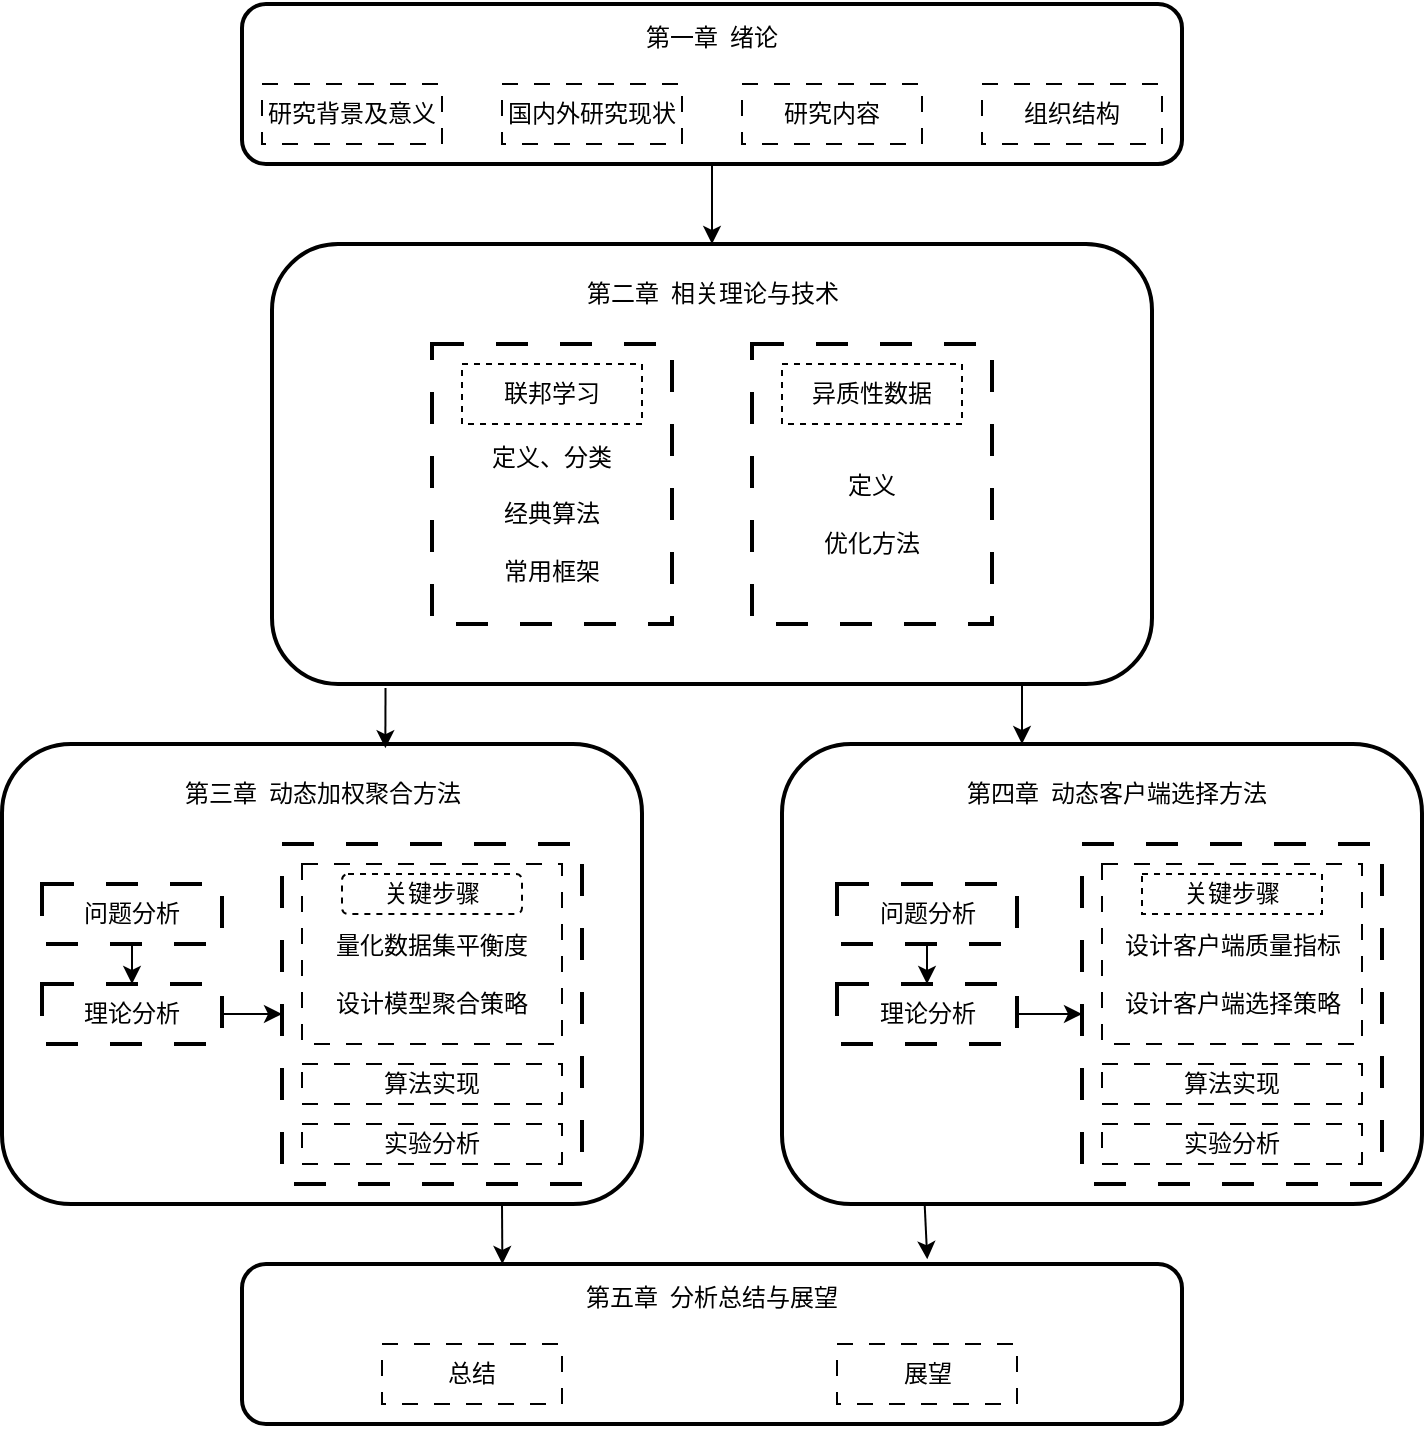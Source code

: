 <mxfile version="21.0.8" type="github">
  <diagram name="第 1 页" id="T4vhsmyyaOf0c63LwpKi">
    <mxGraphModel dx="747" dy="438" grid="1" gridSize="10" guides="1" tooltips="1" connect="1" arrows="1" fold="1" page="1" pageScale="1" pageWidth="827" pageHeight="1169" math="0" shadow="0">
      <root>
        <mxCell id="0" />
        <mxCell id="1" parent="0" />
        <mxCell id="UJ7PjZlbbnUGj2bf6kb8-1" value="&lt;p style=&quot;line-height: 100%;&quot;&gt;&lt;font style=&quot;font-size: 12px;&quot;&gt;第一章&amp;nbsp; 绪论&lt;/font&gt;&lt;/p&gt;&lt;p style=&quot;line-height: 100%;&quot;&gt;&lt;font style=&quot;font-size: 12px;&quot;&gt;&lt;br&gt;&lt;/font&gt;&lt;/p&gt;&lt;p style=&quot;line-height: 100%;&quot;&gt;&lt;br&gt;&lt;/p&gt;" style="rounded=1;whiteSpace=wrap;html=1;strokeWidth=2;fontFamily=宋体;" parent="1" vertex="1">
          <mxGeometry x="150" y="60" width="470" height="80" as="geometry" />
        </mxCell>
        <mxCell id="UJ7PjZlbbnUGj2bf6kb8-2" value="研究背景及意义" style="rounded=0;whiteSpace=wrap;html=1;dashed=1;dashPattern=8 8;fontFamily=宋体;" parent="1" vertex="1">
          <mxGeometry x="160" y="100" width="90" height="30" as="geometry" />
        </mxCell>
        <mxCell id="UJ7PjZlbbnUGj2bf6kb8-3" value="国内外研究现状" style="rounded=0;whiteSpace=wrap;html=1;dashed=1;dashPattern=8 8;fontFamily=宋体;" parent="1" vertex="1">
          <mxGeometry x="280" y="100" width="90" height="30" as="geometry" />
        </mxCell>
        <mxCell id="UJ7PjZlbbnUGj2bf6kb8-4" value="研究内容" style="rounded=0;whiteSpace=wrap;html=1;dashed=1;dashPattern=8 8;fontFamily=宋体;" parent="1" vertex="1">
          <mxGeometry x="400" y="100" width="90" height="30" as="geometry" />
        </mxCell>
        <mxCell id="UJ7PjZlbbnUGj2bf6kb8-5" value="组织结构" style="rounded=0;whiteSpace=wrap;html=1;dashed=1;dashPattern=8 8;fontFamily=宋体;" parent="1" vertex="1">
          <mxGeometry x="520" y="100" width="90" height="30" as="geometry" />
        </mxCell>
        <mxCell id="UJ7PjZlbbnUGj2bf6kb8-8" value="" style="rounded=1;whiteSpace=wrap;html=1;strokeWidth=2;" parent="1" vertex="1">
          <mxGeometry x="165" y="180" width="440" height="220" as="geometry" />
        </mxCell>
        <mxCell id="UJ7PjZlbbnUGj2bf6kb8-6" value="" style="rounded=0;whiteSpace=wrap;html=1;dashed=1;dashPattern=8 8;strokeWidth=2;fontFamily=宋体;" parent="1" vertex="1">
          <mxGeometry x="245" y="230" width="120" height="140" as="geometry" />
        </mxCell>
        <mxCell id="UJ7PjZlbbnUGj2bf6kb8-7" value="" style="rounded=0;whiteSpace=wrap;html=1;dashed=1;dashPattern=8 8;strokeWidth=2;fontFamily=宋体;" parent="1" vertex="1">
          <mxGeometry x="405" y="230" width="120" height="140" as="geometry" />
        </mxCell>
        <mxCell id="UJ7PjZlbbnUGj2bf6kb8-10" value="联邦学习" style="rounded=0;whiteSpace=wrap;html=1;dashed=1;fontFamily=宋体;" parent="1" vertex="1">
          <mxGeometry x="260" y="240" width="90" height="30" as="geometry" />
        </mxCell>
        <mxCell id="UJ7PjZlbbnUGj2bf6kb8-11" value="异质性数据" style="rounded=0;whiteSpace=wrap;html=1;dashed=1;fontFamily=宋体;" parent="1" vertex="1">
          <mxGeometry x="420" y="240" width="90" height="30" as="geometry" />
        </mxCell>
        <mxCell id="UJ7PjZlbbnUGj2bf6kb8-12" value="定义、分类&lt;br&gt;&lt;br style=&quot;border-color: var(--border-color);&quot;&gt;经典算法&lt;br&gt;&lt;br style=&quot;border-color: var(--border-color);&quot;&gt;常用框架" style="text;html=1;strokeColor=none;fillColor=none;align=center;verticalAlign=middle;whiteSpace=wrap;rounded=0;fontFamily=宋体;" parent="1" vertex="1">
          <mxGeometry x="265" y="300" width="80" height="30" as="geometry" />
        </mxCell>
        <mxCell id="UJ7PjZlbbnUGj2bf6kb8-13" value="定义&lt;br&gt;&lt;br style=&quot;border-color: var(--border-color);&quot;&gt;优化方法" style="text;html=1;strokeColor=none;fillColor=none;align=center;verticalAlign=middle;whiteSpace=wrap;rounded=0;fontFamily=宋体;" parent="1" vertex="1">
          <mxGeometry x="425" y="300" width="80" height="30" as="geometry" />
        </mxCell>
        <mxCell id="UJ7PjZlbbnUGj2bf6kb8-14" value="" style="endArrow=classic;html=1;rounded=0;exitX=0.5;exitY=1;exitDx=0;exitDy=0;entryX=0.5;entryY=0;entryDx=0;entryDy=0;" parent="1" source="UJ7PjZlbbnUGj2bf6kb8-1" target="UJ7PjZlbbnUGj2bf6kb8-8" edge="1">
          <mxGeometry width="50" height="50" relative="1" as="geometry">
            <mxPoint x="360" y="250" as="sourcePoint" />
            <mxPoint x="410" y="200" as="targetPoint" />
          </mxGeometry>
        </mxCell>
        <mxCell id="UJ7PjZlbbnUGj2bf6kb8-15" value="" style="rounded=1;whiteSpace=wrap;html=1;strokeWidth=2;" parent="1" vertex="1">
          <mxGeometry x="30" y="430" width="320" height="230" as="geometry" />
        </mxCell>
        <mxCell id="UJ7PjZlbbnUGj2bf6kb8-16" value="" style="rounded=1;whiteSpace=wrap;html=1;strokeWidth=2;" parent="1" vertex="1">
          <mxGeometry x="420" y="430" width="320" height="230" as="geometry" />
        </mxCell>
        <mxCell id="UJ7PjZlbbnUGj2bf6kb8-29" value="" style="edgeStyle=orthogonalEdgeStyle;rounded=0;orthogonalLoop=1;jettySize=auto;html=1;fontFamily=宋体;" parent="1" source="UJ7PjZlbbnUGj2bf6kb8-17" target="UJ7PjZlbbnUGj2bf6kb8-18" edge="1">
          <mxGeometry relative="1" as="geometry" />
        </mxCell>
        <mxCell id="UJ7PjZlbbnUGj2bf6kb8-17" value="问题分析" style="rounded=0;whiteSpace=wrap;html=1;dashed=1;dashPattern=8 8;strokeWidth=2;fontFamily=宋体;" parent="1" vertex="1">
          <mxGeometry x="50" y="500" width="90" height="30" as="geometry" />
        </mxCell>
        <mxCell id="UJ7PjZlbbnUGj2bf6kb8-18" value="理论分析" style="rounded=0;whiteSpace=wrap;html=1;dashed=1;dashPattern=8 8;strokeWidth=2;fontFamily=宋体;" parent="1" vertex="1">
          <mxGeometry x="50" y="550" width="90" height="30" as="geometry" />
        </mxCell>
        <mxCell id="UJ7PjZlbbnUGj2bf6kb8-19" value="" style="rounded=0;whiteSpace=wrap;html=1;dashed=1;dashPattern=8 8;strokeWidth=2;fontFamily=宋体;" parent="1" vertex="1">
          <mxGeometry x="170" y="480" width="150" height="170" as="geometry" />
        </mxCell>
        <mxCell id="UJ7PjZlbbnUGj2bf6kb8-20" value="" style="rounded=0;whiteSpace=wrap;html=1;dashed=1;dashPattern=8 8;fontFamily=宋体;" parent="1" vertex="1">
          <mxGeometry x="180" y="490" width="130" height="90" as="geometry" />
        </mxCell>
        <mxCell id="UJ7PjZlbbnUGj2bf6kb8-21" value="&lt;font face=&quot;宋体&quot; style=&quot;border-color: var(--border-color); font-size: 12px;&quot;&gt;第三章&amp;nbsp; 动态加权聚合方法&lt;/font&gt;" style="text;html=1;strokeColor=none;fillColor=none;align=center;verticalAlign=middle;whiteSpace=wrap;rounded=0;" parent="1" vertex="1">
          <mxGeometry x="92.5" y="440" width="195" height="30" as="geometry" />
        </mxCell>
        <mxCell id="UJ7PjZlbbnUGj2bf6kb8-22" value="&lt;font face=&quot;宋体&quot; style=&quot;font-size: 12px;&quot;&gt;第四章&amp;nbsp; 动态客户端选择方法&lt;/font&gt;" style="text;html=1;strokeColor=none;fillColor=none;align=center;verticalAlign=middle;whiteSpace=wrap;rounded=0;" parent="1" vertex="1">
          <mxGeometry x="490" y="440" width="195" height="30" as="geometry" />
        </mxCell>
        <mxCell id="UJ7PjZlbbnUGj2bf6kb8-23" value="算法实现" style="rounded=0;whiteSpace=wrap;html=1;dashed=1;dashPattern=8 8;fontFamily=宋体;" parent="1" vertex="1">
          <mxGeometry x="180" y="590" width="130" height="20" as="geometry" />
        </mxCell>
        <mxCell id="UJ7PjZlbbnUGj2bf6kb8-24" value="实验分析" style="rounded=0;whiteSpace=wrap;html=1;dashed=1;dashPattern=8 8;fontFamily=宋体;" parent="1" vertex="1">
          <mxGeometry x="180" y="620" width="130" height="20" as="geometry" />
        </mxCell>
        <mxCell id="UJ7PjZlbbnUGj2bf6kb8-25" value="关键步骤" style="rounded=1;whiteSpace=wrap;html=1;dashed=1;fontFamily=宋体;" parent="1" vertex="1">
          <mxGeometry x="200" y="495" width="90" height="20" as="geometry" />
        </mxCell>
        <mxCell id="UJ7PjZlbbnUGj2bf6kb8-26" value="量化数据集平衡度&lt;br&gt;&lt;br&gt;设计模型聚合策略" style="text;html=1;strokeColor=none;fillColor=none;align=center;verticalAlign=middle;whiteSpace=wrap;rounded=0;fontFamily=宋体;" parent="1" vertex="1">
          <mxGeometry x="195" y="530" width="100" height="30" as="geometry" />
        </mxCell>
        <mxCell id="UJ7PjZlbbnUGj2bf6kb8-27" value="" style="endArrow=classic;html=1;rounded=0;exitX=0.129;exitY=1.009;exitDx=0;exitDy=0;exitPerimeter=0;entryX=0.599;entryY=0.009;entryDx=0;entryDy=0;entryPerimeter=0;" parent="1" source="UJ7PjZlbbnUGj2bf6kb8-8" target="UJ7PjZlbbnUGj2bf6kb8-15" edge="1">
          <mxGeometry width="50" height="50" relative="1" as="geometry">
            <mxPoint x="330" y="530" as="sourcePoint" />
            <mxPoint x="380" y="480" as="targetPoint" />
          </mxGeometry>
        </mxCell>
        <mxCell id="UJ7PjZlbbnUGj2bf6kb8-28" value="" style="endArrow=classic;html=1;rounded=0;entryX=0.375;entryY=0;entryDx=0;entryDy=0;entryPerimeter=0;" parent="1" target="UJ7PjZlbbnUGj2bf6kb8-16" edge="1">
          <mxGeometry width="50" height="50" relative="1" as="geometry">
            <mxPoint x="540" y="400" as="sourcePoint" />
            <mxPoint x="589" y="450" as="targetPoint" />
          </mxGeometry>
        </mxCell>
        <mxCell id="UJ7PjZlbbnUGj2bf6kb8-31" value="" style="endArrow=classic;html=1;rounded=0;entryX=0;entryY=0.5;entryDx=0;entryDy=0;exitX=1;exitY=0.5;exitDx=0;exitDy=0;exitPerimeter=0;fontFamily=宋体;" parent="1" source="UJ7PjZlbbnUGj2bf6kb8-18" target="UJ7PjZlbbnUGj2bf6kb8-19" edge="1">
          <mxGeometry width="50" height="50" relative="1" as="geometry">
            <mxPoint x="150" y="570" as="sourcePoint" />
            <mxPoint x="200" y="520" as="targetPoint" />
          </mxGeometry>
        </mxCell>
        <mxCell id="UJ7PjZlbbnUGj2bf6kb8-32" value="" style="edgeStyle=orthogonalEdgeStyle;rounded=0;orthogonalLoop=1;jettySize=auto;html=1;fontFamily=宋体;" parent="1" source="UJ7PjZlbbnUGj2bf6kb8-33" target="UJ7PjZlbbnUGj2bf6kb8-34" edge="1">
          <mxGeometry relative="1" as="geometry" />
        </mxCell>
        <mxCell id="UJ7PjZlbbnUGj2bf6kb8-33" value="问题分析" style="rounded=0;whiteSpace=wrap;html=1;dashed=1;dashPattern=8 8;strokeWidth=2;fontFamily=宋体;" parent="1" vertex="1">
          <mxGeometry x="447.5" y="500" width="90" height="30" as="geometry" />
        </mxCell>
        <mxCell id="UJ7PjZlbbnUGj2bf6kb8-34" value="理论分析" style="rounded=0;whiteSpace=wrap;html=1;dashed=1;dashPattern=8 8;strokeWidth=2;fontFamily=宋体;" parent="1" vertex="1">
          <mxGeometry x="447.5" y="550" width="90" height="30" as="geometry" />
        </mxCell>
        <mxCell id="UJ7PjZlbbnUGj2bf6kb8-35" value="" style="rounded=0;whiteSpace=wrap;html=1;dashed=1;dashPattern=8 8;strokeWidth=2;" parent="1" vertex="1">
          <mxGeometry x="570" y="480" width="150" height="170" as="geometry" />
        </mxCell>
        <mxCell id="UJ7PjZlbbnUGj2bf6kb8-36" value="" style="rounded=0;whiteSpace=wrap;html=1;dashed=1;dashPattern=8 8;fontFamily=宋体;" parent="1" vertex="1">
          <mxGeometry x="580" y="490" width="130" height="90" as="geometry" />
        </mxCell>
        <mxCell id="UJ7PjZlbbnUGj2bf6kb8-37" value="算法实现" style="rounded=0;whiteSpace=wrap;html=1;dashed=1;dashPattern=8 8;fontFamily=宋体;" parent="1" vertex="1">
          <mxGeometry x="580" y="590" width="130" height="20" as="geometry" />
        </mxCell>
        <mxCell id="UJ7PjZlbbnUGj2bf6kb8-38" value="实验分析" style="rounded=0;whiteSpace=wrap;html=1;dashed=1;dashPattern=8 8;fontFamily=宋体;" parent="1" vertex="1">
          <mxGeometry x="580" y="620" width="130" height="20" as="geometry" />
        </mxCell>
        <mxCell id="UJ7PjZlbbnUGj2bf6kb8-39" value="关键步骤" style="rounded=0;whiteSpace=wrap;html=1;dashed=1;fontFamily=宋体;" parent="1" vertex="1">
          <mxGeometry x="600" y="495" width="90" height="20" as="geometry" />
        </mxCell>
        <mxCell id="UJ7PjZlbbnUGj2bf6kb8-40" value="设计客户端质量指标&lt;br&gt;&lt;br&gt;设计客户端选择策略" style="text;html=1;strokeColor=none;fillColor=none;align=center;verticalAlign=middle;whiteSpace=wrap;rounded=0;fontFamily=宋体;" parent="1" vertex="1">
          <mxGeometry x="588.75" y="530" width="112.5" height="30" as="geometry" />
        </mxCell>
        <mxCell id="UJ7PjZlbbnUGj2bf6kb8-41" value="" style="endArrow=classic;html=1;rounded=0;entryX=0;entryY=0.5;entryDx=0;entryDy=0;exitX=1;exitY=0.5;exitDx=0;exitDy=0;exitPerimeter=0;fontFamily=宋体;" parent="1" source="UJ7PjZlbbnUGj2bf6kb8-34" target="UJ7PjZlbbnUGj2bf6kb8-35" edge="1">
          <mxGeometry width="50" height="50" relative="1" as="geometry">
            <mxPoint x="547.5" y="570" as="sourcePoint" />
            <mxPoint x="597.5" y="520" as="targetPoint" />
          </mxGeometry>
        </mxCell>
        <mxCell id="UJ7PjZlbbnUGj2bf6kb8-42" value="&lt;p style=&quot;line-height: 100%;&quot;&gt;&lt;font face=&quot;宋体&quot; style=&quot;font-size: 12px;&quot;&gt;第五章&amp;nbsp; 分析总结与展望&lt;/font&gt;&lt;/p&gt;&lt;p style=&quot;line-height: 100%;&quot;&gt;&lt;font face=&quot;宋体&quot; style=&quot;font-size: 12px;&quot;&gt;&lt;br&gt;&lt;/font&gt;&lt;/p&gt;&lt;p style=&quot;line-height: 100%;&quot;&gt;&lt;br&gt;&lt;/p&gt;" style="rounded=1;whiteSpace=wrap;html=1;strokeWidth=2;" parent="1" vertex="1">
          <mxGeometry x="150" y="690" width="470" height="80" as="geometry" />
        </mxCell>
        <mxCell id="UJ7PjZlbbnUGj2bf6kb8-43" value="总结" style="rounded=0;whiteSpace=wrap;html=1;dashed=1;dashPattern=8 8;fontFamily=宋体;" parent="1" vertex="1">
          <mxGeometry x="220" y="730" width="90" height="30" as="geometry" />
        </mxCell>
        <mxCell id="UJ7PjZlbbnUGj2bf6kb8-46" value="展望" style="rounded=0;whiteSpace=wrap;html=1;dashed=1;dashPattern=8 8;fontFamily=宋体;" parent="1" vertex="1">
          <mxGeometry x="447.5" y="730" width="90" height="30" as="geometry" />
        </mxCell>
        <mxCell id="UJ7PjZlbbnUGj2bf6kb8-48" value="" style="endArrow=classic;html=1;rounded=0;entryX=0.729;entryY=-0.03;entryDx=0;entryDy=0;entryPerimeter=0;exitX=0.223;exitY=1.003;exitDx=0;exitDy=0;exitPerimeter=0;" parent="1" target="UJ7PjZlbbnUGj2bf6kb8-42" edge="1" source="UJ7PjZlbbnUGj2bf6kb8-16">
          <mxGeometry width="50" height="50" relative="1" as="geometry">
            <mxPoint x="493" y="680" as="sourcePoint" />
            <mxPoint x="540" y="630" as="targetPoint" />
          </mxGeometry>
        </mxCell>
        <mxCell id="OBAsdFiKXgeMQ8Bw-9WQ-1" value="&lt;font style=&quot;border-color: var(--border-color); font-size: 12px;&quot;&gt;第二章&amp;nbsp; 相关理论与技术&lt;/font&gt;" style="text;html=1;strokeColor=none;fillColor=none;align=center;verticalAlign=middle;whiteSpace=wrap;rounded=0;fontFamily=宋体;" vertex="1" parent="1">
          <mxGeometry x="287.5" y="190" width="195" height="30" as="geometry" />
        </mxCell>
        <mxCell id="OBAsdFiKXgeMQ8Bw-9WQ-2" value="" style="endArrow=classic;html=1;rounded=0;entryX=0.277;entryY=0;entryDx=0;entryDy=0;entryPerimeter=0;" edge="1" parent="1" target="UJ7PjZlbbnUGj2bf6kb8-42">
          <mxGeometry width="50" height="50" relative="1" as="geometry">
            <mxPoint x="280" y="660" as="sourcePoint" />
            <mxPoint x="330" y="610" as="targetPoint" />
          </mxGeometry>
        </mxCell>
      </root>
    </mxGraphModel>
  </diagram>
</mxfile>
